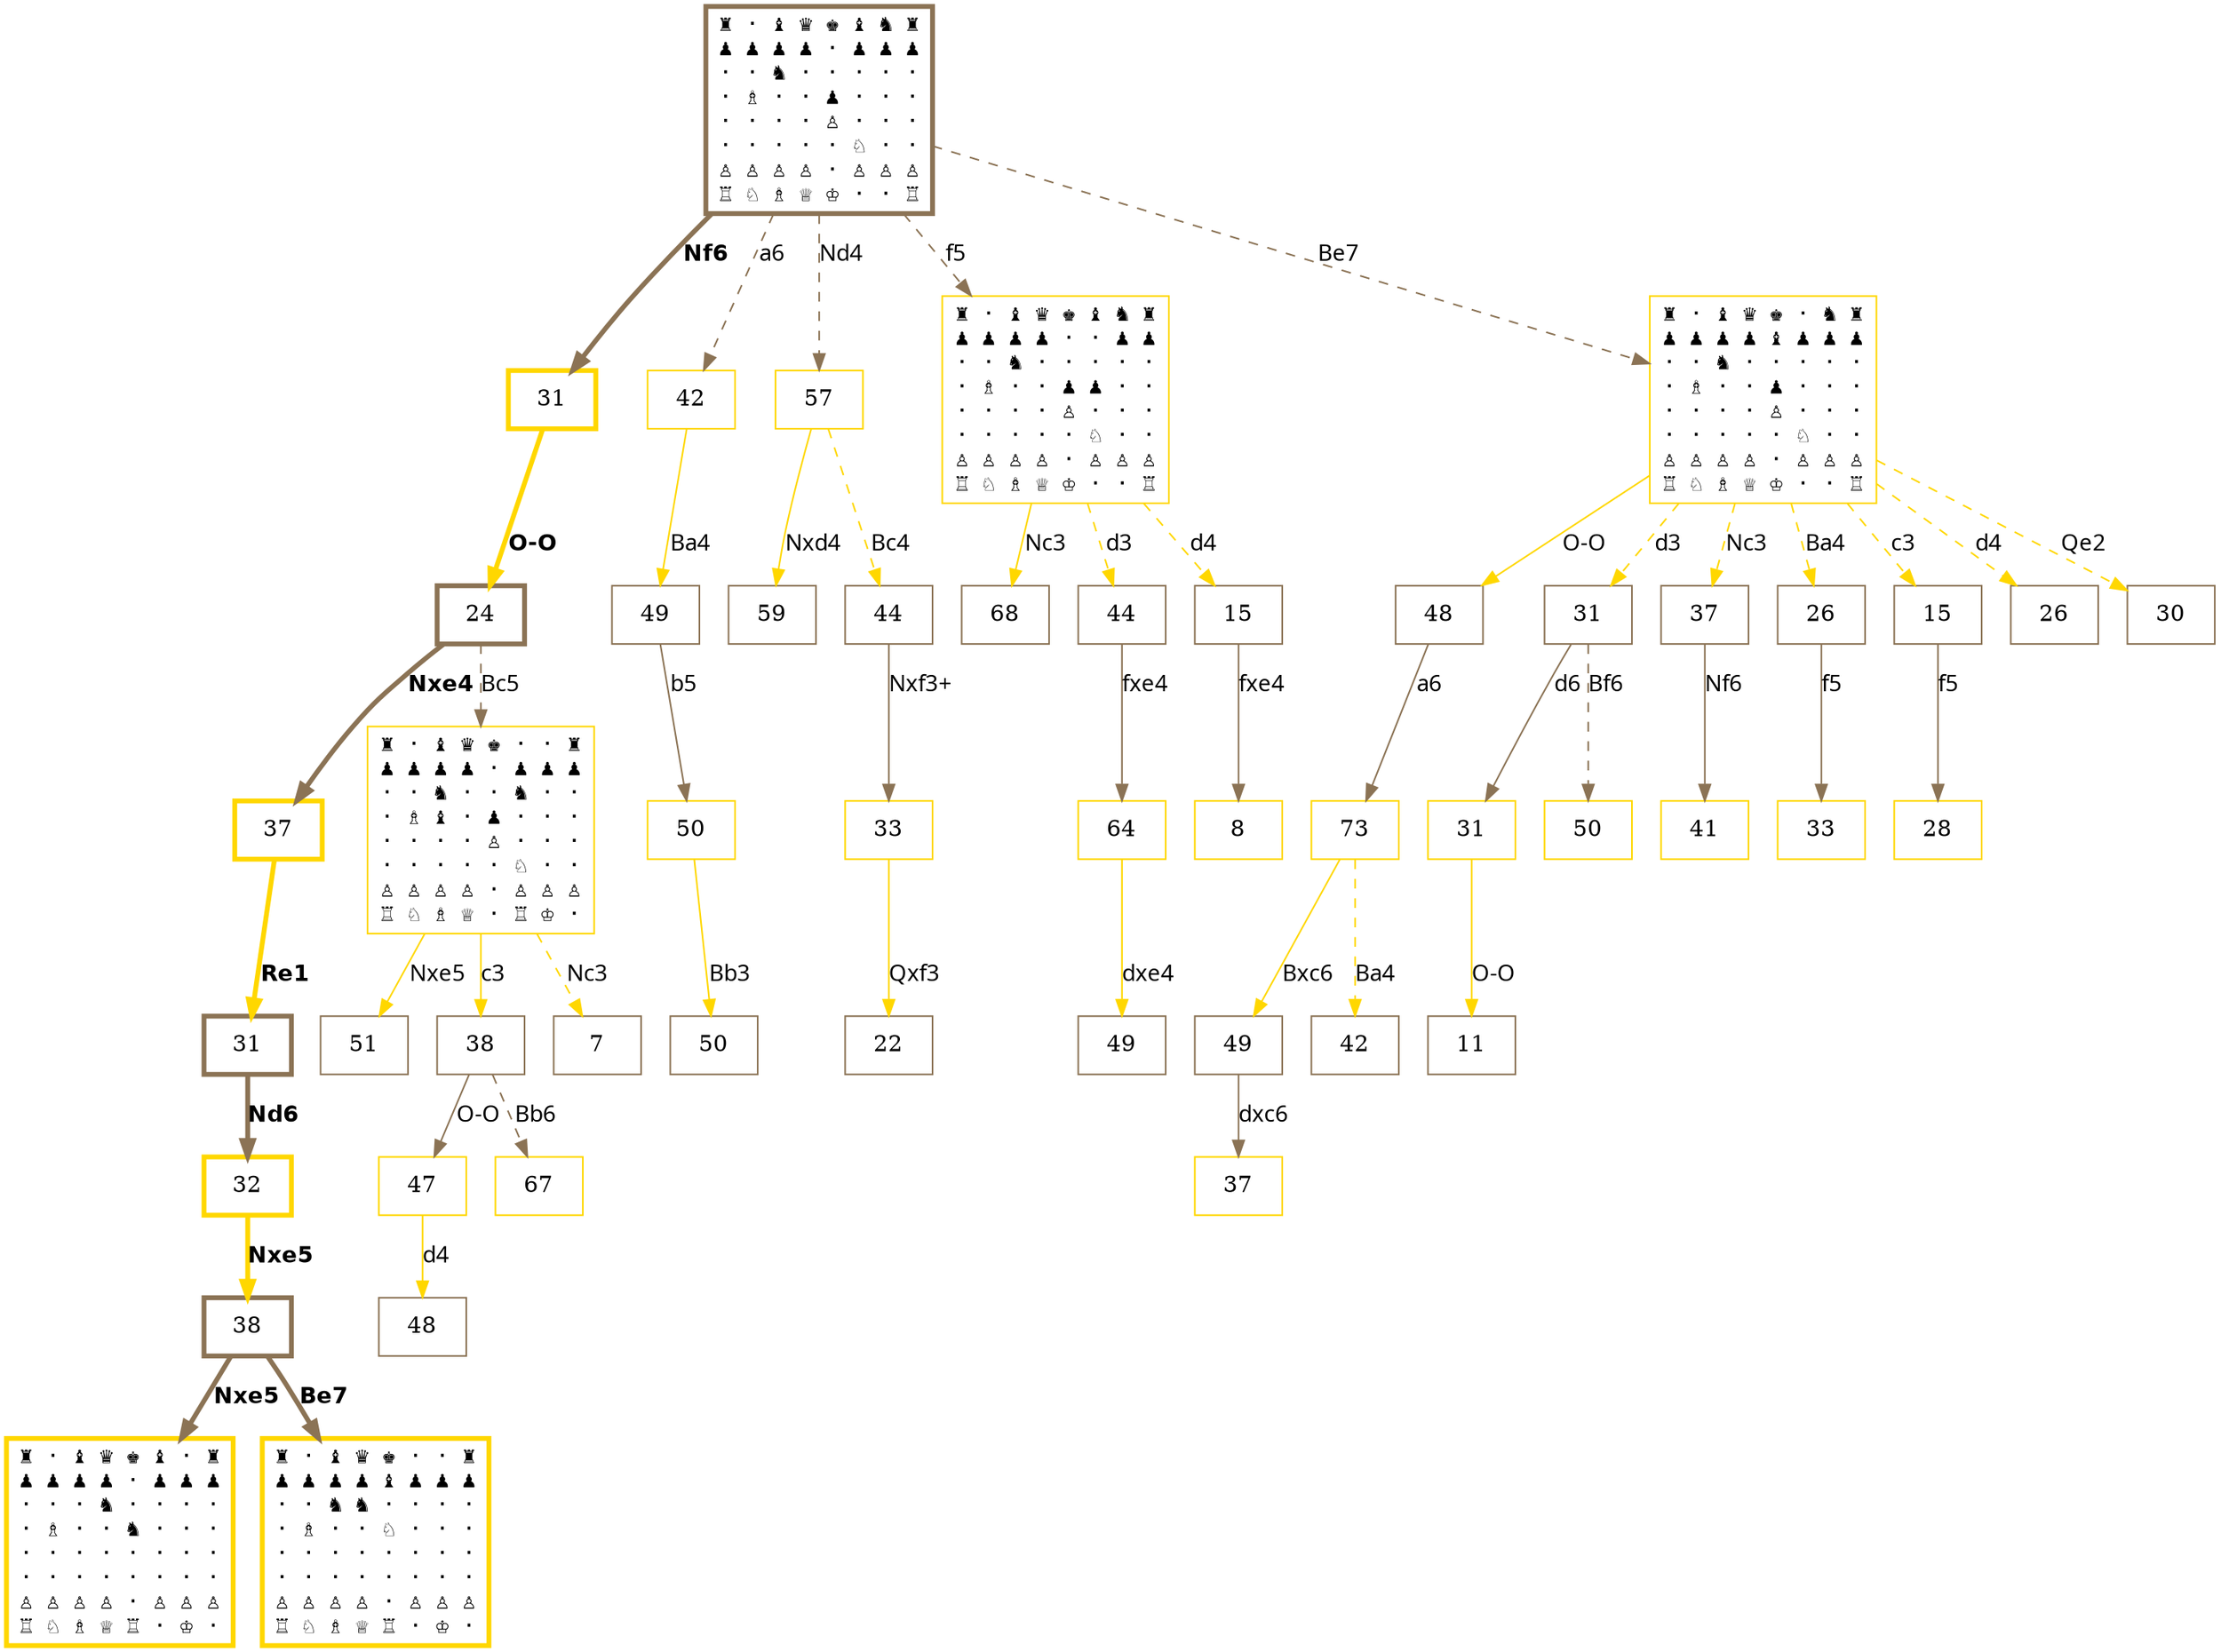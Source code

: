 digraph {
"r1bqkbnr/pppp1ppp/2n5/1B2p3/4P3/5N2/PPPP1PPP/RNBQK2R b KQkq -" -> "r1bqkb1r/pppp1ppp/2n2n2/1B2p3/4P3/5N2/PPPP1PPP/RNBQK2R w KQkq -" [label="Nf6", color=burlywood4, penwidth=3, fontname="Helvetica-bold", style=solid]
"r1bqkbnr/pppp1ppp/2n5/1B2p3/4P3/5N2/PPPP1PPP/RNBQK2R b KQkq -" -> "r1bqkbnr/1ppp1ppp/p1n5/1B2p3/4P3/5N2/PPPP1PPP/RNBQK2R w KQkq -" [label="a6", color=burlywood4, penwidth=1, fontname="Helvectica", style=dashed]
"r1bqkbnr/pppp1ppp/2n5/1B2p3/4P3/5N2/PPPP1PPP/RNBQK2R b KQkq -" -> "r1bqkbnr/pppp1ppp/8/1B2p3/3nP3/5N2/PPPP1PPP/RNBQK2R w KQkq -" [label="Nd4", color=burlywood4, penwidth=1, fontname="Helvectica", style=dashed]
"r1bqkbnr/pppp1ppp/2n5/1B2p3/4P3/5N2/PPPP1PPP/RNBQK2R b KQkq -" -> "r1bqkbnr/pppp2pp/2n5/1B2pp2/4P3/5N2/PPPP1PPP/RNBQK2R w KQkq -" [label="f5", color=burlywood4, penwidth=1, fontname="Helvectica", style=dashed]
"r1bqkbnr/pppp1ppp/2n5/1B2p3/4P3/5N2/PPPP1PPP/RNBQK2R b KQkq -" -> "r1bqk1nr/ppppbppp/2n5/1B2p3/4P3/5N2/PPPP1PPP/RNBQK2R w KQkq -" [label="Be7", color=burlywood4, penwidth=1, fontname="Helvectica", style=dashed]
"r1bqkb1r/pppp1ppp/2n2n2/1B2p3/4P3/5N2/PPPP1PPP/RNBQK2R w KQkq -" -> "r1bqkb1r/pppp1ppp/2n2n2/1B2p3/4P3/5N2/PPPP1PPP/RNBQ1RK1 b kq -" [label="O-O", color=gold, penwidth=3, fontname="Helvetica-bold", style=solid]
"r1bqkb1r/pppp1ppp/2n2n2/1B2p3/4P3/5N2/PPPP1PPP/RNBQ1RK1 b kq -" -> "r1bqkb1r/pppp1ppp/2n5/1B2p3/4n3/5N2/PPPP1PPP/RNBQ1RK1 w kq -" [label="Nxe4", color=burlywood4, penwidth=3, fontname="Helvetica-bold", style=solid]
"r1bqkb1r/pppp1ppp/2n2n2/1B2p3/4P3/5N2/PPPP1PPP/RNBQ1RK1 b kq -" -> "r1bqk2r/pppp1ppp/2n2n2/1Bb1p3/4P3/5N2/PPPP1PPP/RNBQ1RK1 w kq -" [label="Bc5", color=burlywood4, penwidth=1, fontname="Helvectica", style=dashed]
"r1bqkb1r/pppp1ppp/2n5/1B2p3/4n3/5N2/PPPP1PPP/RNBQ1RK1 w kq -" -> "r1bqkb1r/pppp1ppp/2n5/1B2p3/4n3/5N2/PPPP1PPP/RNBQR1K1 b kq -" [label="Re1", color=gold, penwidth=3, fontname="Helvetica-bold", style=solid]
"r1bqkb1r/pppp1ppp/2n5/1B2p3/4n3/5N2/PPPP1PPP/RNBQR1K1 b kq -" -> "r1bqkb1r/pppp1ppp/2nn4/1B2p3/8/5N2/PPPP1PPP/RNBQR1K1 w kq -" [label="Nd6", color=burlywood4, penwidth=3, fontname="Helvetica-bold", style=solid]
"r1bqkb1r/pppp1ppp/2nn4/1B2p3/8/5N2/PPPP1PPP/RNBQR1K1 w kq -" -> "r1bqkb1r/pppp1ppp/2nn4/1B2N3/8/8/PPPP1PPP/RNBQR1K1 b kq -" [label="Nxe5", color=gold, penwidth=3, fontname="Helvetica-bold", style=solid]
"r1bqkb1r/pppp1ppp/2nn4/1B2N3/8/8/PPPP1PPP/RNBQR1K1 b kq -" -> "r1bqkb1r/pppp1ppp/3n4/1B2n3/8/8/PPPP1PPP/RNBQR1K1 w kq -" [label="Nxe5", color=burlywood4, penwidth=3, fontname="Helvetica-bold", style=solid]
"r1bqkb1r/pppp1ppp/2nn4/1B2N3/8/8/PPPP1PPP/RNBQR1K1 b kq -" -> "r1bqk2r/ppppbppp/2nn4/1B2N3/8/8/PPPP1PPP/RNBQR1K1 w kq -" [label="Be7", color=burlywood4, penwidth=3, fontname="Helvetica-bold", style=solid]
"r1bqkb1r/pppp1ppp/3n4/1B2n3/8/8/PPPP1PPP/RNBQR1K1 w kq -" [fontname="Courier", label="♜ · ♝ ♛ ♚ ♝ · ♜
♟ ♟ ♟ ♟ · ♟ ♟ ♟
· · · ♞ · · · ·
· ♗ · · ♞ · · ·
· · · · · · · ·
· · · · · · · ·
♙ ♙ ♙ ♙ · ♙ ♙ ♙
♖ ♘ ♗ ♕ ♖ · ♔ ·", color=gold, shape=box, URL="https://www.chessdb.cn/queryc_en/?r1bqkb1r/pppp1ppp/3n4/1B2n3/8/8/PPPP1PPP/RNBQR1K1%20w%20kq%20-", penwidth=3]
"r1bqk2r/ppppbppp/2nn4/1B2N3/8/8/PPPP1PPP/RNBQR1K1 w kq -" [fontname="Courier", label="♜ · ♝ ♛ ♚ · · ♜
♟ ♟ ♟ ♟ ♝ ♟ ♟ ♟
· · ♞ ♞ · · · ·
· ♗ · · ♘ · · ·
· · · · · · · ·
· · · · · · · ·
♙ ♙ ♙ ♙ · ♙ ♙ ♙
♖ ♘ ♗ ♕ ♖ · ♔ ·", color=gold, shape=box, URL="https://www.chessdb.cn/queryc_en/?r1bqk2r/ppppbppp/2nn4/1B2N3/8/8/PPPP1PPP/RNBQR1K1%20w%20kq%20-", penwidth=3]
"r1bqkb1r/pppp1ppp/2nn4/1B2N3/8/8/PPPP1PPP/RNBQR1K1 b kq -" [label="38", color=burlywood4, shape=box, URL="https://www.chessdb.cn/queryc_en/?r1bqkb1r/pppp1ppp/2nn4/1B2N3/8/8/PPPP1PPP/RNBQR1K1%20b%20kq%20-", penwidth=3]
"r1bqkb1r/pppp1ppp/2nn4/1B2p3/8/5N2/PPPP1PPP/RNBQR1K1 w kq -" [label="32", color=gold, shape=box, URL="https://www.chessdb.cn/queryc_en/?r1bqkb1r/pppp1ppp/2nn4/1B2p3/8/5N2/PPPP1PPP/RNBQR1K1%20w%20kq%20-", penwidth=3]
"r1bqkb1r/pppp1ppp/2n5/1B2p3/4n3/5N2/PPPP1PPP/RNBQR1K1 b kq -" [label="31", color=burlywood4, shape=box, URL="https://www.chessdb.cn/queryc_en/?r1bqkb1r/pppp1ppp/2n5/1B2p3/4n3/5N2/PPPP1PPP/RNBQR1K1%20b%20kq%20-", penwidth=3]
"r1bqkb1r/pppp1ppp/2n5/1B2p3/4n3/5N2/PPPP1PPP/RNBQ1RK1 w kq -" [label="37", color=gold, shape=box, URL="https://www.chessdb.cn/queryc_en/?r1bqkb1r/pppp1ppp/2n5/1B2p3/4n3/5N2/PPPP1PPP/RNBQ1RK1%20w%20kq%20-", penwidth=3]
"r1bqk2r/pppp1ppp/2n2n2/1Bb1p3/4P3/5N2/PPPP1PPP/RNBQ1RK1 w kq -" -> "r1bqk2r/pppp1ppp/2n2n2/1Bb1N3/4P3/8/PPPP1PPP/RNBQ1RK1 b kq -" [label="Nxe5", color=gold, penwidth=1, fontname="Helvectica", style=solid]
"r1bqk2r/pppp1ppp/2n2n2/1Bb1p3/4P3/5N2/PPPP1PPP/RNBQ1RK1 w kq -" -> "r1bqk2r/pppp1ppp/2n2n2/1Bb1p3/4P3/2P2N2/PP1P1PPP/RNBQ1RK1 b kq -" [label="c3", color=gold, penwidth=1, fontname="Helvectica", style=solid]
"r1bqk2r/pppp1ppp/2n2n2/1Bb1p3/4P3/5N2/PPPP1PPP/RNBQ1RK1 w kq -" -> "r1bqk2r/pppp1ppp/2n2n2/1Bb1p3/4P3/2N2N2/PPPP1PPP/R1BQ1RK1 b kq -" [label="Nc3", color=gold, penwidth=1, fontname="Helvectica", style=dashed]
"r1bqk2r/pppp1ppp/2n2n2/1Bb1N3/4P3/8/PPPP1PPP/RNBQ1RK1 b kq -" [label="51", color=burlywood4, shape=box, URL="https://www.chessdb.cn/queryc_en/?r1bqk2r/pppp1ppp/2n2n2/1Bb1N3/4P3/8/PPPP1PPP/RNBQ1RK1%20b%20kq%20-", penwidth=1]
"r1bqk2r/pppp1ppp/2n2n2/1Bb1p3/4P3/2P2N2/PP1P1PPP/RNBQ1RK1 b kq -" -> "r1bq1rk1/pppp1ppp/2n2n2/1Bb1p3/4P3/2P2N2/PP1P1PPP/RNBQ1RK1 w - -" [label="O-O", color=burlywood4, penwidth=1, fontname="Helvectica", style=solid]
"r1bqk2r/pppp1ppp/2n2n2/1Bb1p3/4P3/2P2N2/PP1P1PPP/RNBQ1RK1 b kq -" -> "r1bqk2r/pppp1ppp/1bn2n2/1B2p3/4P3/2P2N2/PP1P1PPP/RNBQ1RK1 w kq -" [label="Bb6", color=burlywood4, penwidth=1, fontname="Helvectica", style=dashed]
"r1bq1rk1/pppp1ppp/2n2n2/1Bb1p3/4P3/2P2N2/PP1P1PPP/RNBQ1RK1 w - -" -> "r1bq1rk1/pppp1ppp/2n2n2/1Bb1p3/3PP3/2P2N2/PP3PPP/RNBQ1RK1 b - -" [label="d4", color=gold, penwidth=1, fontname="Helvectica", style=solid]
"r1bq1rk1/pppp1ppp/2n2n2/1Bb1p3/3PP3/2P2N2/PP3PPP/RNBQ1RK1 b - -" [label="48", color=burlywood4, shape=box, URL="https://www.chessdb.cn/queryc_en/?r1bq1rk1/pppp1ppp/2n2n2/1Bb1p3/3PP3/2P2N2/PP3PPP/RNBQ1RK1%20b%20-%20-", penwidth=1]
"r1bq1rk1/pppp1ppp/2n2n2/1Bb1p3/4P3/2P2N2/PP1P1PPP/RNBQ1RK1 w - -" [label="47", color=gold, shape=box, URL="https://www.chessdb.cn/queryc_en/?r1bq1rk1/pppp1ppp/2n2n2/1Bb1p3/4P3/2P2N2/PP1P1PPP/RNBQ1RK1%20w%20-%20-", penwidth=1]
"r1bqk2r/pppp1ppp/1bn2n2/1B2p3/4P3/2P2N2/PP1P1PPP/RNBQ1RK1 w kq -" [label="67", color=gold, shape=box, URL="https://www.chessdb.cn/queryc_en/?r1bqk2r/pppp1ppp/1bn2n2/1B2p3/4P3/2P2N2/PP1P1PPP/RNBQ1RK1%20w%20kq%20-", penwidth=1]
"r1bqk2r/pppp1ppp/2n2n2/1Bb1p3/4P3/2P2N2/PP1P1PPP/RNBQ1RK1 b kq -" [label="38", color=burlywood4, shape=box, URL="https://www.chessdb.cn/queryc_en/?r1bqk2r/pppp1ppp/2n2n2/1Bb1p3/4P3/2P2N2/PP1P1PPP/RNBQ1RK1%20b%20kq%20-", penwidth=1]
"r1bqk2r/pppp1ppp/2n2n2/1Bb1p3/4P3/2N2N2/PPPP1PPP/R1BQ1RK1 b kq -" [label="7", color=burlywood4, shape=box, URL="https://www.chessdb.cn/queryc_en/?r1bqk2r/pppp1ppp/2n2n2/1Bb1p3/4P3/2N2N2/PPPP1PPP/R1BQ1RK1%20b%20kq%20-", penwidth=1]
"r1bqk2r/pppp1ppp/2n2n2/1Bb1p3/4P3/5N2/PPPP1PPP/RNBQ1RK1 w kq -" [fontname="Courier", label="♜ · ♝ ♛ ♚ · · ♜
♟ ♟ ♟ ♟ · ♟ ♟ ♟
· · ♞ · · ♞ · ·
· ♗ ♝ · ♟ · · ·
· · · · ♙ · · ·
· · · · · ♘ · ·
♙ ♙ ♙ ♙ · ♙ ♙ ♙
♖ ♘ ♗ ♕ · ♖ ♔ ·", color=gold, shape=box, URL="https://www.chessdb.cn/queryc_en/?r1bqk2r/pppp1ppp/2n2n2/1Bb1p3/4P3/5N2/PPPP1PPP/RNBQ1RK1%20w%20kq%20-", penwidth=1]
"r1bqkb1r/pppp1ppp/2n2n2/1B2p3/4P3/5N2/PPPP1PPP/RNBQ1RK1 b kq -" [label="24", color=burlywood4, shape=box, URL="https://www.chessdb.cn/queryc_en/?r1bqkb1r/pppp1ppp/2n2n2/1B2p3/4P3/5N2/PPPP1PPP/RNBQ1RK1%20b%20kq%20-", penwidth=3]
"r1bqkb1r/pppp1ppp/2n2n2/1B2p3/4P3/5N2/PPPP1PPP/RNBQK2R w KQkq -" [label="31", color=gold, shape=box, URL="https://www.chessdb.cn/queryc_en/?r1bqkb1r/pppp1ppp/2n2n2/1B2p3/4P3/5N2/PPPP1PPP/RNBQK2R%20w%20KQkq%20-", penwidth=3]
"r1bqkbnr/1ppp1ppp/p1n5/1B2p3/4P3/5N2/PPPP1PPP/RNBQK2R w KQkq -" -> "r1bqkbnr/1ppp1ppp/p1n5/4p3/B3P3/5N2/PPPP1PPP/RNBQK2R b KQkq -" [label="Ba4", color=gold, penwidth=1, fontname="Helvectica", style=solid]
"r1bqkbnr/1ppp1ppp/p1n5/4p3/B3P3/5N2/PPPP1PPP/RNBQK2R b KQkq -" -> "r1bqkbnr/2pp1ppp/p1n5/1p2p3/B3P3/5N2/PPPP1PPP/RNBQK2R w KQkq -" [label="b5", color=burlywood4, penwidth=1, fontname="Helvectica", style=solid]
"r1bqkbnr/2pp1ppp/p1n5/1p2p3/B3P3/5N2/PPPP1PPP/RNBQK2R w KQkq -" -> "r1bqkbnr/2pp1ppp/p1n5/1p2p3/4P3/1B3N2/PPPP1PPP/RNBQK2R b KQkq -" [label="Bb3", color=gold, penwidth=1, fontname="Helvectica", style=solid]
"r1bqkbnr/2pp1ppp/p1n5/1p2p3/4P3/1B3N2/PPPP1PPP/RNBQK2R b KQkq -" [label="50", color=burlywood4, shape=box, URL="https://www.chessdb.cn/queryc_en/?r1bqkbnr/2pp1ppp/p1n5/1p2p3/4P3/1B3N2/PPPP1PPP/RNBQK2R%20b%20KQkq%20-", penwidth=1]
"r1bqkbnr/2pp1ppp/p1n5/1p2p3/B3P3/5N2/PPPP1PPP/RNBQK2R w KQkq -" [label="50", color=gold, shape=box, URL="https://www.chessdb.cn/queryc_en/?r1bqkbnr/2pp1ppp/p1n5/1p2p3/B3P3/5N2/PPPP1PPP/RNBQK2R%20w%20KQkq%20-", penwidth=1]
"r1bqkbnr/1ppp1ppp/p1n5/4p3/B3P3/5N2/PPPP1PPP/RNBQK2R b KQkq -" [label="49", color=burlywood4, shape=box, URL="https://www.chessdb.cn/queryc_en/?r1bqkbnr/1ppp1ppp/p1n5/4p3/B3P3/5N2/PPPP1PPP/RNBQK2R%20b%20KQkq%20-", penwidth=1]
"r1bqkbnr/1ppp1ppp/p1n5/1B2p3/4P3/5N2/PPPP1PPP/RNBQK2R w KQkq -" [label="42", color=gold, shape=box, URL="https://www.chessdb.cn/queryc_en/?r1bqkbnr/1ppp1ppp/p1n5/1B2p3/4P3/5N2/PPPP1PPP/RNBQK2R%20w%20KQkq%20-", penwidth=1]
"r1bqkbnr/pppp1ppp/8/1B2p3/3nP3/5N2/PPPP1PPP/RNBQK2R w KQkq -" -> "r1bqkbnr/pppp1ppp/8/1B2p3/3NP3/8/PPPP1PPP/RNBQK2R b KQkq -" [label="Nxd4", color=gold, penwidth=1, fontname="Helvectica", style=solid]
"r1bqkbnr/pppp1ppp/8/1B2p3/3nP3/5N2/PPPP1PPP/RNBQK2R w KQkq -" -> "r1bqkbnr/pppp1ppp/8/4p3/2BnP3/5N2/PPPP1PPP/RNBQK2R b KQkq -" [label="Bc4", color=gold, penwidth=1, fontname="Helvectica", style=dashed]
"r1bqkbnr/pppp1ppp/8/1B2p3/3NP3/8/PPPP1PPP/RNBQK2R b KQkq -" [label="59", color=burlywood4, shape=box, URL="https://www.chessdb.cn/queryc_en/?r1bqkbnr/pppp1ppp/8/1B2p3/3NP3/8/PPPP1PPP/RNBQK2R%20b%20KQkq%20-", penwidth=1]
"r1bqkbnr/pppp1ppp/8/4p3/2BnP3/5N2/PPPP1PPP/RNBQK2R b KQkq -" -> "r1bqkbnr/pppp1ppp/8/4p3/2B1P3/5n2/PPPP1PPP/RNBQK2R w KQkq -" [label="Nxf3+", color=burlywood4, penwidth=1, fontname="Helvectica", style=solid]
"r1bqkbnr/pppp1ppp/8/4p3/2B1P3/5n2/PPPP1PPP/RNBQK2R w KQkq -" -> "r1bqkbnr/pppp1ppp/8/4p3/2B1P3/5Q2/PPPP1PPP/RNB1K2R b KQkq -" [label="Qxf3", color=gold, penwidth=1, fontname="Helvectica", style=solid]
"r1bqkbnr/pppp1ppp/8/4p3/2B1P3/5Q2/PPPP1PPP/RNB1K2R b KQkq -" [label="22", color=burlywood4, shape=box, URL="https://www.chessdb.cn/queryc_en/?r1bqkbnr/pppp1ppp/8/4p3/2B1P3/5Q2/PPPP1PPP/RNB1K2R%20b%20KQkq%20-", penwidth=1]
"r1bqkbnr/pppp1ppp/8/4p3/2B1P3/5n2/PPPP1PPP/RNBQK2R w KQkq -" [label="33", color=gold, shape=box, URL="https://www.chessdb.cn/queryc_en/?r1bqkbnr/pppp1ppp/8/4p3/2B1P3/5n2/PPPP1PPP/RNBQK2R%20w%20KQkq%20-", penwidth=1]
"r1bqkbnr/pppp1ppp/8/4p3/2BnP3/5N2/PPPP1PPP/RNBQK2R b KQkq -" [label="44", color=burlywood4, shape=box, URL="https://www.chessdb.cn/queryc_en/?r1bqkbnr/pppp1ppp/8/4p3/2BnP3/5N2/PPPP1PPP/RNBQK2R%20b%20KQkq%20-", penwidth=1]
"r1bqkbnr/pppp1ppp/8/1B2p3/3nP3/5N2/PPPP1PPP/RNBQK2R w KQkq -" [label="57", color=gold, shape=box, URL="https://www.chessdb.cn/queryc_en/?r1bqkbnr/pppp1ppp/8/1B2p3/3nP3/5N2/PPPP1PPP/RNBQK2R%20w%20KQkq%20-", penwidth=1]
"r1bqkbnr/pppp2pp/2n5/1B2pp2/4P3/5N2/PPPP1PPP/RNBQK2R w KQkq -" -> "r1bqkbnr/pppp2pp/2n5/1B2pp2/4P3/2N2N2/PPPP1PPP/R1BQK2R b KQkq -" [label="Nc3", color=gold, penwidth=1, fontname="Helvectica", style=solid]
"r1bqkbnr/pppp2pp/2n5/1B2pp2/4P3/5N2/PPPP1PPP/RNBQK2R w KQkq -" -> "r1bqkbnr/pppp2pp/2n5/1B2pp2/4P3/3P1N2/PPP2PPP/RNBQK2R b KQkq -" [label="d3", color=gold, penwidth=1, fontname="Helvectica", style=dashed]
"r1bqkbnr/pppp2pp/2n5/1B2pp2/4P3/5N2/PPPP1PPP/RNBQK2R w KQkq -" -> "r1bqkbnr/pppp2pp/2n5/1B2pp2/3PP3/5N2/PPP2PPP/RNBQK2R b KQkq -" [label="d4", color=gold, penwidth=1, fontname="Helvectica", style=dashed]
"r1bqkbnr/pppp2pp/2n5/1B2pp2/4P3/2N2N2/PPPP1PPP/R1BQK2R b KQkq -" [label="68", color=burlywood4, shape=box, URL="https://www.chessdb.cn/queryc_en/?r1bqkbnr/pppp2pp/2n5/1B2pp2/4P3/2N2N2/PPPP1PPP/R1BQK2R%20b%20KQkq%20-", penwidth=1]
"r1bqkbnr/pppp2pp/2n5/1B2pp2/4P3/3P1N2/PPP2PPP/RNBQK2R b KQkq -" -> "r1bqkbnr/pppp2pp/2n5/1B2p3/4p3/3P1N2/PPP2PPP/RNBQK2R w KQkq -" [label="fxe4", color=burlywood4, penwidth=1, fontname="Helvectica", style=solid]
"r1bqkbnr/pppp2pp/2n5/1B2p3/4p3/3P1N2/PPP2PPP/RNBQK2R w KQkq -" -> "r1bqkbnr/pppp2pp/2n5/1B2p3/4P3/5N2/PPP2PPP/RNBQK2R b KQkq -" [label="dxe4", color=gold, penwidth=1, fontname="Helvectica", style=solid]
"r1bqkbnr/pppp2pp/2n5/1B2p3/4P3/5N2/PPP2PPP/RNBQK2R b KQkq -" [label="49", color=burlywood4, shape=box, URL="https://www.chessdb.cn/queryc_en/?r1bqkbnr/pppp2pp/2n5/1B2p3/4P3/5N2/PPP2PPP/RNBQK2R%20b%20KQkq%20-", penwidth=1]
"r1bqkbnr/pppp2pp/2n5/1B2p3/4p3/3P1N2/PPP2PPP/RNBQK2R w KQkq -" [label="64", color=gold, shape=box, URL="https://www.chessdb.cn/queryc_en/?r1bqkbnr/pppp2pp/2n5/1B2p3/4p3/3P1N2/PPP2PPP/RNBQK2R%20w%20KQkq%20-", penwidth=1]
"r1bqkbnr/pppp2pp/2n5/1B2pp2/4P3/3P1N2/PPP2PPP/RNBQK2R b KQkq -" [label="44", color=burlywood4, shape=box, URL="https://www.chessdb.cn/queryc_en/?r1bqkbnr/pppp2pp/2n5/1B2pp2/4P3/3P1N2/PPP2PPP/RNBQK2R%20b%20KQkq%20-", penwidth=1]
"r1bqkbnr/pppp2pp/2n5/1B2pp2/3PP3/5N2/PPP2PPP/RNBQK2R b KQkq -" -> "r1bqkbnr/pppp2pp/2n5/1B2p3/3Pp3/5N2/PPP2PPP/RNBQK2R w KQkq -" [label="fxe4", color=burlywood4, penwidth=1, fontname="Helvectica", style=solid]
"r1bqkbnr/pppp2pp/2n5/1B2p3/3Pp3/5N2/PPP2PPP/RNBQK2R w KQkq -" [label="8", color=gold, shape=box, URL="https://www.chessdb.cn/queryc_en/?r1bqkbnr/pppp2pp/2n5/1B2p3/3Pp3/5N2/PPP2PPP/RNBQK2R%20w%20KQkq%20-", penwidth=1]
"r1bqkbnr/pppp2pp/2n5/1B2pp2/3PP3/5N2/PPP2PPP/RNBQK2R b KQkq -" [label="15", color=burlywood4, shape=box, URL="https://www.chessdb.cn/queryc_en/?r1bqkbnr/pppp2pp/2n5/1B2pp2/3PP3/5N2/PPP2PPP/RNBQK2R%20b%20KQkq%20-", penwidth=1]
"r1bqkbnr/pppp2pp/2n5/1B2pp2/4P3/5N2/PPPP1PPP/RNBQK2R w KQkq -" [fontname="Courier", label="♜ · ♝ ♛ ♚ ♝ ♞ ♜
♟ ♟ ♟ ♟ · · ♟ ♟
· · ♞ · · · · ·
· ♗ · · ♟ ♟ · ·
· · · · ♙ · · ·
· · · · · ♘ · ·
♙ ♙ ♙ ♙ · ♙ ♙ ♙
♖ ♘ ♗ ♕ ♔ · · ♖", color=gold, shape=box, URL="https://www.chessdb.cn/queryc_en/?r1bqkbnr/pppp2pp/2n5/1B2pp2/4P3/5N2/PPPP1PPP/RNBQK2R%20w%20KQkq%20-", penwidth=1]
"r1bqk1nr/ppppbppp/2n5/1B2p3/4P3/5N2/PPPP1PPP/RNBQK2R w KQkq -" -> "r1bqk1nr/ppppbppp/2n5/1B2p3/4P3/5N2/PPPP1PPP/RNBQ1RK1 b kq -" [label="O-O", color=gold, penwidth=1, fontname="Helvectica", style=solid]
"r1bqk1nr/ppppbppp/2n5/1B2p3/4P3/5N2/PPPP1PPP/RNBQK2R w KQkq -" -> "r1bqk1nr/ppppbppp/2n5/1B2p3/4P3/3P1N2/PPP2PPP/RNBQK2R b KQkq -" [label="d3", color=gold, penwidth=1, fontname="Helvectica", style=dashed]
"r1bqk1nr/ppppbppp/2n5/1B2p3/4P3/5N2/PPPP1PPP/RNBQK2R w KQkq -" -> "r1bqk1nr/ppppbppp/2n5/1B2p3/4P3/2N2N2/PPPP1PPP/R1BQK2R b KQkq -" [label="Nc3", color=gold, penwidth=1, fontname="Helvectica", style=dashed]
"r1bqk1nr/ppppbppp/2n5/1B2p3/4P3/5N2/PPPP1PPP/RNBQK2R w KQkq -" -> "r1bqk1nr/ppppbppp/2n5/4p3/B3P3/5N2/PPPP1PPP/RNBQK2R b KQkq -" [label="Ba4", color=gold, penwidth=1, fontname="Helvectica", style=dashed]
"r1bqk1nr/ppppbppp/2n5/1B2p3/4P3/5N2/PPPP1PPP/RNBQK2R w KQkq -" -> "r1bqk1nr/ppppbppp/2n5/1B2p3/4P3/2P2N2/PP1P1PPP/RNBQK2R b KQkq -" [label="c3", color=gold, penwidth=1, fontname="Helvectica", style=dashed]
"r1bqk1nr/ppppbppp/2n5/1B2p3/4P3/5N2/PPPP1PPP/RNBQK2R w KQkq -" -> "r1bqk1nr/ppppbppp/2n5/1B2p3/3PP3/5N2/PPP2PPP/RNBQK2R b KQkq -" [label="d4", color=gold, penwidth=1, fontname="Helvectica", style=dashed]
"r1bqk1nr/ppppbppp/2n5/1B2p3/4P3/5N2/PPPP1PPP/RNBQK2R w KQkq -" -> "r1bqk1nr/ppppbppp/2n5/1B2p3/4P3/5N2/PPPPQPPP/RNB1K2R b KQkq -" [label="Qe2", color=gold, penwidth=1, fontname="Helvectica", style=dashed]
"r1bqk1nr/ppppbppp/2n5/1B2p3/4P3/5N2/PPPP1PPP/RNBQ1RK1 b kq -" -> "r1bqk1nr/1pppbppp/p1n5/1B2p3/4P3/5N2/PPPP1PPP/RNBQ1RK1 w kq -" [label="a6", color=burlywood4, penwidth=1, fontname="Helvectica", style=solid]
"r1bqk1nr/1pppbppp/p1n5/1B2p3/4P3/5N2/PPPP1PPP/RNBQ1RK1 w kq -" -> "r1bqk1nr/1pppbppp/p1B5/4p3/4P3/5N2/PPPP1PPP/RNBQ1RK1 b kq -" [label="Bxc6", color=gold, penwidth=1, fontname="Helvectica", style=solid]
"r1bqk1nr/1pppbppp/p1n5/1B2p3/4P3/5N2/PPPP1PPP/RNBQ1RK1 w kq -" -> "r1bqk1nr/1pppbppp/p1n5/4p3/B3P3/5N2/PPPP1PPP/RNBQ1RK1 b kq -" [label="Ba4", color=gold, penwidth=1, fontname="Helvectica", style=dashed]
"r1bqk1nr/1pppbppp/p1B5/4p3/4P3/5N2/PPPP1PPP/RNBQ1RK1 b kq -" -> "r1bqk1nr/1pp1bppp/p1p5/4p3/4P3/5N2/PPPP1PPP/RNBQ1RK1 w kq -" [label="dxc6", color=burlywood4, penwidth=1, fontname="Helvectica", style=solid]
"r1bqk1nr/1pp1bppp/p1p5/4p3/4P3/5N2/PPPP1PPP/RNBQ1RK1 w kq -" [label="37", color=gold, shape=box, URL="https://www.chessdb.cn/queryc_en/?r1bqk1nr/1pp1bppp/p1p5/4p3/4P3/5N2/PPPP1PPP/RNBQ1RK1%20w%20kq%20-", penwidth=1]
"r1bqk1nr/1pppbppp/p1B5/4p3/4P3/5N2/PPPP1PPP/RNBQ1RK1 b kq -" [label="49", color=burlywood4, shape=box, URL="https://www.chessdb.cn/queryc_en/?r1bqk1nr/1pppbppp/p1B5/4p3/4P3/5N2/PPPP1PPP/RNBQ1RK1%20b%20kq%20-", penwidth=1]
"r1bqk1nr/1pppbppp/p1n5/4p3/B3P3/5N2/PPPP1PPP/RNBQ1RK1 b kq -" [label="42", color=burlywood4, shape=box, URL="https://www.chessdb.cn/queryc_en/?r1bqk1nr/1pppbppp/p1n5/4p3/B3P3/5N2/PPPP1PPP/RNBQ1RK1%20b%20kq%20-", penwidth=1]
"r1bqk1nr/1pppbppp/p1n5/1B2p3/4P3/5N2/PPPP1PPP/RNBQ1RK1 w kq -" [label="73", color=gold, shape=box, URL="https://www.chessdb.cn/queryc_en/?r1bqk1nr/1pppbppp/p1n5/1B2p3/4P3/5N2/PPPP1PPP/RNBQ1RK1%20w%20kq%20-", penwidth=1]
"r1bqk1nr/ppppbppp/2n5/1B2p3/4P3/5N2/PPPP1PPP/RNBQ1RK1 b kq -" [label="48", color=burlywood4, shape=box, URL="https://www.chessdb.cn/queryc_en/?r1bqk1nr/ppppbppp/2n5/1B2p3/4P3/5N2/PPPP1PPP/RNBQ1RK1%20b%20kq%20-", penwidth=1]
"r1bqk1nr/ppppbppp/2n5/1B2p3/4P3/3P1N2/PPP2PPP/RNBQK2R b KQkq -" -> "r1bqk1nr/ppp1bppp/2np4/1B2p3/4P3/3P1N2/PPP2PPP/RNBQK2R w KQkq -" [label="d6", color=burlywood4, penwidth=1, fontname="Helvectica", style=solid]
"r1bqk1nr/ppppbppp/2n5/1B2p3/4P3/3P1N2/PPP2PPP/RNBQK2R b KQkq -" -> "r1bqk1nr/pppp1ppp/2n2b2/1B2p3/4P3/3P1N2/PPP2PPP/RNBQK2R w KQkq -" [label="Bf6", color=burlywood4, penwidth=1, fontname="Helvectica", style=dashed]
"r1bqk1nr/ppp1bppp/2np4/1B2p3/4P3/3P1N2/PPP2PPP/RNBQK2R w KQkq -" -> "r1bqk1nr/ppp1bppp/2np4/1B2p3/4P3/3P1N2/PPP2PPP/RNBQ1RK1 b kq -" [label="O-O", color=gold, penwidth=1, fontname="Helvectica", style=solid]
"r1bqk1nr/ppp1bppp/2np4/1B2p3/4P3/3P1N2/PPP2PPP/RNBQ1RK1 b kq -" [label="11", color=burlywood4, shape=box, URL="https://www.chessdb.cn/queryc_en/?r1bqk1nr/ppp1bppp/2np4/1B2p3/4P3/3P1N2/PPP2PPP/RNBQ1RK1%20b%20kq%20-", penwidth=1]
"r1bqk1nr/ppp1bppp/2np4/1B2p3/4P3/3P1N2/PPP2PPP/RNBQK2R w KQkq -" [label="31", color=gold, shape=box, URL="https://www.chessdb.cn/queryc_en/?r1bqk1nr/ppp1bppp/2np4/1B2p3/4P3/3P1N2/PPP2PPP/RNBQK2R%20w%20KQkq%20-", penwidth=1]
"r1bqk1nr/pppp1ppp/2n2b2/1B2p3/4P3/3P1N2/PPP2PPP/RNBQK2R w KQkq -" [label="50", color=gold, shape=box, URL="https://www.chessdb.cn/queryc_en/?r1bqk1nr/pppp1ppp/2n2b2/1B2p3/4P3/3P1N2/PPP2PPP/RNBQK2R%20w%20KQkq%20-", penwidth=1]
"r1bqk1nr/ppppbppp/2n5/1B2p3/4P3/3P1N2/PPP2PPP/RNBQK2R b KQkq -" [label="31", color=burlywood4, shape=box, URL="https://www.chessdb.cn/queryc_en/?r1bqk1nr/ppppbppp/2n5/1B2p3/4P3/3P1N2/PPP2PPP/RNBQK2R%20b%20KQkq%20-", penwidth=1]
"r1bqk1nr/ppppbppp/2n5/1B2p3/4P3/2N2N2/PPPP1PPP/R1BQK2R b KQkq -" -> "r1bqk2r/ppppbppp/2n2n2/1B2p3/4P3/2N2N2/PPPP1PPP/R1BQK2R w KQkq -" [label="Nf6", color=burlywood4, penwidth=1, fontname="Helvectica", style=solid]
"r1bqk2r/ppppbppp/2n2n2/1B2p3/4P3/2N2N2/PPPP1PPP/R1BQK2R w KQkq -" [label="41", color=gold, shape=box, URL="https://www.chessdb.cn/queryc_en/?r1bqk2r/ppppbppp/2n2n2/1B2p3/4P3/2N2N2/PPPP1PPP/R1BQK2R%20w%20KQkq%20-", penwidth=1]
"r1bqk1nr/ppppbppp/2n5/1B2p3/4P3/2N2N2/PPPP1PPP/R1BQK2R b KQkq -" [label="37", color=burlywood4, shape=box, URL="https://www.chessdb.cn/queryc_en/?r1bqk1nr/ppppbppp/2n5/1B2p3/4P3/2N2N2/PPPP1PPP/R1BQK2R%20b%20KQkq%20-", penwidth=1]
"r1bqk1nr/ppppbppp/2n5/4p3/B3P3/5N2/PPPP1PPP/RNBQK2R b KQkq -" -> "r1bqk1nr/ppppb1pp/2n5/4pp2/B3P3/5N2/PPPP1PPP/RNBQK2R w KQkq -" [label="f5", color=burlywood4, penwidth=1, fontname="Helvectica", style=solid]
"r1bqk1nr/ppppb1pp/2n5/4pp2/B3P3/5N2/PPPP1PPP/RNBQK2R w KQkq -" [label="33", color=gold, shape=box, URL="https://www.chessdb.cn/queryc_en/?r1bqk1nr/ppppb1pp/2n5/4pp2/B3P3/5N2/PPPP1PPP/RNBQK2R%20w%20KQkq%20-", penwidth=1]
"r1bqk1nr/ppppbppp/2n5/4p3/B3P3/5N2/PPPP1PPP/RNBQK2R b KQkq -" [label="26", color=burlywood4, shape=box, URL="https://www.chessdb.cn/queryc_en/?r1bqk1nr/ppppbppp/2n5/4p3/B3P3/5N2/PPPP1PPP/RNBQK2R%20b%20KQkq%20-", penwidth=1]
"r1bqk1nr/ppppbppp/2n5/1B2p3/4P3/2P2N2/PP1P1PPP/RNBQK2R b KQkq -" -> "r1bqk1nr/ppppb1pp/2n5/1B2pp2/4P3/2P2N2/PP1P1PPP/RNBQK2R w KQkq -" [label="f5", color=burlywood4, penwidth=1, fontname="Helvectica", style=solid]
"r1bqk1nr/ppppb1pp/2n5/1B2pp2/4P3/2P2N2/PP1P1PPP/RNBQK2R w KQkq -" [label="28", color=gold, shape=box, URL="https://www.chessdb.cn/queryc_en/?r1bqk1nr/ppppb1pp/2n5/1B2pp2/4P3/2P2N2/PP1P1PPP/RNBQK2R%20w%20KQkq%20-", penwidth=1]
"r1bqk1nr/ppppbppp/2n5/1B2p3/4P3/2P2N2/PP1P1PPP/RNBQK2R b KQkq -" [label="15", color=burlywood4, shape=box, URL="https://www.chessdb.cn/queryc_en/?r1bqk1nr/ppppbppp/2n5/1B2p3/4P3/2P2N2/PP1P1PPP/RNBQK2R%20b%20KQkq%20-", penwidth=1]
"r1bqk1nr/ppppbppp/2n5/1B2p3/3PP3/5N2/PPP2PPP/RNBQK2R b KQkq -" [label="26", color=burlywood4, shape=box, URL="https://www.chessdb.cn/queryc_en/?r1bqk1nr/ppppbppp/2n5/1B2p3/3PP3/5N2/PPP2PPP/RNBQK2R%20b%20KQkq%20-", penwidth=1]
"r1bqk1nr/ppppbppp/2n5/1B2p3/4P3/5N2/PPPPQPPP/RNB1K2R b KQkq -" [label="30", color=burlywood4, shape=box, URL="https://www.chessdb.cn/queryc_en/?r1bqk1nr/ppppbppp/2n5/1B2p3/4P3/5N2/PPPPQPPP/RNB1K2R%20b%20KQkq%20-", penwidth=1]
"r1bqk1nr/ppppbppp/2n5/1B2p3/4P3/5N2/PPPP1PPP/RNBQK2R w KQkq -" [fontname="Courier", label="♜ · ♝ ♛ ♚ · ♞ ♜
♟ ♟ ♟ ♟ ♝ ♟ ♟ ♟
· · ♞ · · · · ·
· ♗ · · ♟ · · ·
· · · · ♙ · · ·
· · · · · ♘ · ·
♙ ♙ ♙ ♙ · ♙ ♙ ♙
♖ ♘ ♗ ♕ ♔ · · ♖", color=gold, shape=box, URL="https://www.chessdb.cn/queryc_en/?r1bqk1nr/ppppbppp/2n5/1B2p3/4P3/5N2/PPPP1PPP/RNBQK2R%20w%20KQkq%20-", penwidth=1]
"r1bqkbnr/pppp1ppp/2n5/1B2p3/4P3/5N2/PPPP1PPP/RNBQK2R b KQkq -" [fontname="Courier", label="♜ · ♝ ♛ ♚ ♝ ♞ ♜
♟ ♟ ♟ ♟ · ♟ ♟ ♟
· · ♞ · · · · ·
· ♗ · · ♟ · · ·
· · · · ♙ · · ·
· · · · · ♘ · ·
♙ ♙ ♙ ♙ · ♙ ♙ ♙
♖ ♘ ♗ ♕ ♔ · · ♖", color=burlywood4, shape=box, URL="https://www.chessdb.cn/queryc_en/?r1bqkbnr/pppp1ppp/2n5/1B2p3/4P3/5N2/PPPP1PPP/RNBQK2R%20b%20KQkq%20-", penwidth=3]
"r1bqkbnr/pppp1ppp/2n5/1B2p3/4P3/5N2/PPPP1PPP/RNBQK2R b KQkq -" [fontname="Courier", label="♜ · ♝ ♛ ♚ ♝ ♞ ♜
♟ ♟ ♟ ♟ · ♟ ♟ ♟
· · ♞ · · · · ·
· ♗ · · ♟ · · ·
· · · · ♙ · · ·
· · · · · ♘ · ·
♙ ♙ ♙ ♙ · ♙ ♙ ♙
♖ ♘ ♗ ♕ ♔ · · ♖", color=burlywood4, shape=box, URL="https://www.chessdb.cn/queryc_en/?r1bqkbnr/pppp1ppp/2n5/1B2p3/4P3/5N2/PPPP1PPP/RNBQK2R%20b%20KQkq%20-", penwidth=3]
}
